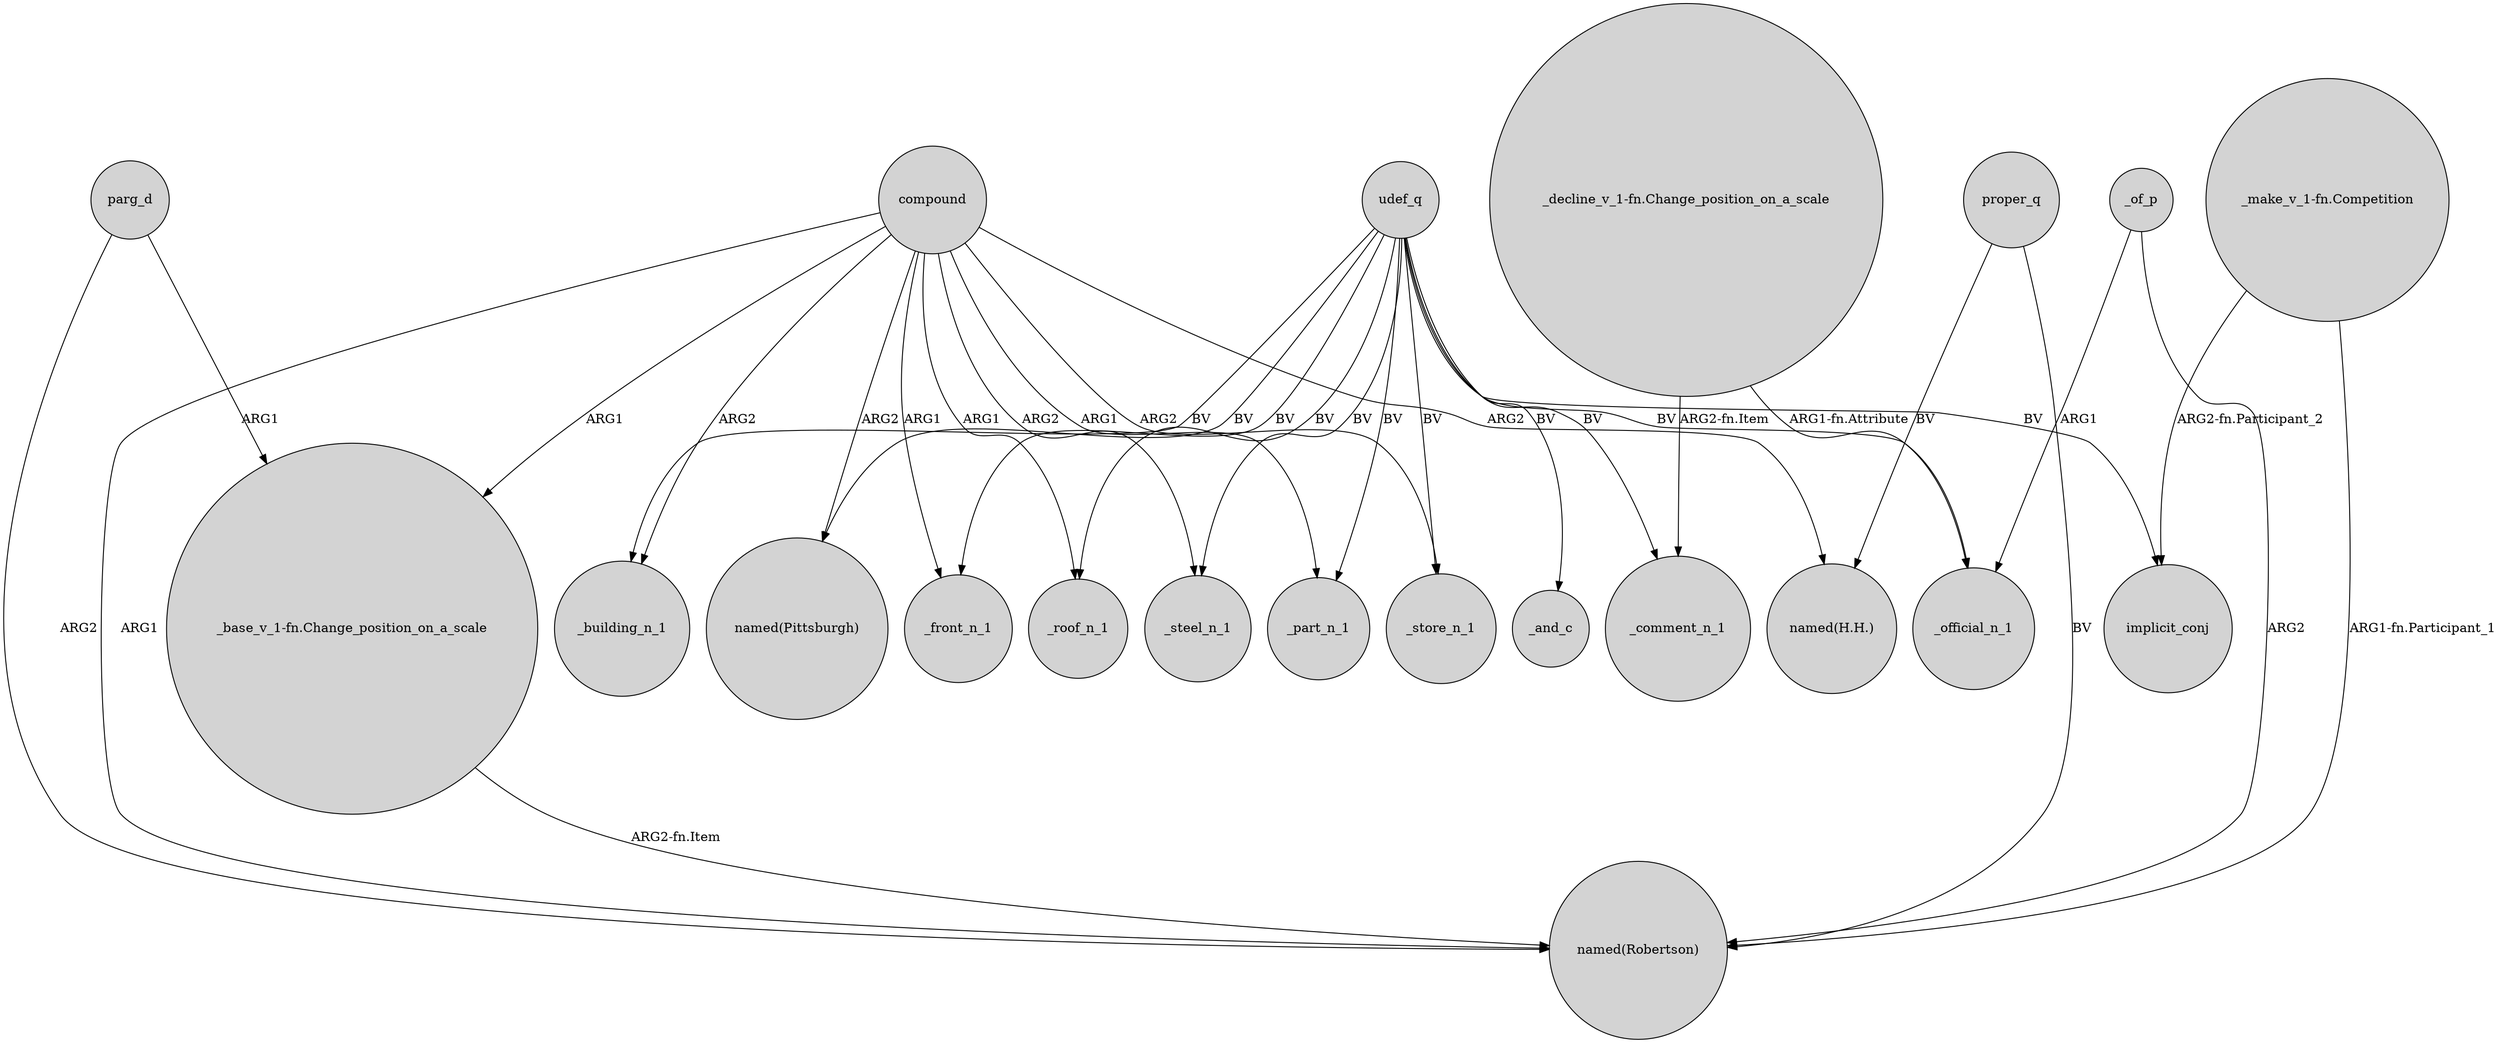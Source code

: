 digraph {
	node [shape=circle style=filled]
	parg_d -> "named(Robertson)" [label=ARG2]
	udef_q -> _front_n_1 [label=BV]
	"_base_v_1-fn.Change_position_on_a_scale" -> "named(Robertson)" [label="ARG2-fn.Item"]
	_of_p -> _official_n_1 [label=ARG1]
	parg_d -> "_base_v_1-fn.Change_position_on_a_scale" [label=ARG1]
	"_decline_v_1-fn.Change_position_on_a_scale" -> _official_n_1 [label="ARG1-fn.Attribute"]
	"_make_v_1-fn.Competition" -> implicit_conj [label="ARG2-fn.Participant_2"]
	compound -> _roof_n_1 [label=ARG1]
	compound -> _part_n_1 [label=ARG1]
	udef_q -> "named(Pittsburgh)" [label=BV]
	udef_q -> _building_n_1 [label=BV]
	compound -> _store_n_1 [label=ARG2]
	udef_q -> _and_c [label=BV]
	compound -> _front_n_1 [label=ARG1]
	compound -> "named(Robertson)" [label=ARG1]
	udef_q -> _steel_n_1 [label=BV]
	proper_q -> "named(Robertson)" [label=BV]
	udef_q -> _store_n_1 [label=BV]
	udef_q -> _roof_n_1 [label=BV]
	"_decline_v_1-fn.Change_position_on_a_scale" -> _comment_n_1 [label="ARG2-fn.Item"]
	compound -> _steel_n_1 [label=ARG2]
	compound -> "_base_v_1-fn.Change_position_on_a_scale" [label=ARG1]
	"_make_v_1-fn.Competition" -> "named(Robertson)" [label="ARG1-fn.Participant_1"]
	proper_q -> "named(H.H.)" [label=BV]
	compound -> "named(H.H.)" [label=ARG2]
	compound -> "named(Pittsburgh)" [label=ARG2]
	udef_q -> _official_n_1 [label=BV]
	udef_q -> _comment_n_1 [label=BV]
	udef_q -> _part_n_1 [label=BV]
	compound -> _building_n_1 [label=ARG2]
	udef_q -> implicit_conj [label=BV]
	_of_p -> "named(Robertson)" [label=ARG2]
}
